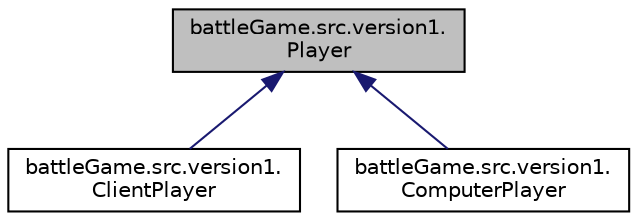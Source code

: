 digraph "battleGame.src.version1.Player"
{
  edge [fontname="Helvetica",fontsize="10",labelfontname="Helvetica",labelfontsize="10"];
  node [fontname="Helvetica",fontsize="10",shape=record];
  Node1 [label="battleGame.src.version1.\lPlayer",height=0.2,width=0.4,color="black", fillcolor="grey75", style="filled", fontcolor="black"];
  Node1 -> Node2 [dir="back",color="midnightblue",fontsize="10",style="solid",fontname="Helvetica"];
  Node2 [label="battleGame.src.version1.\lClientPlayer",height=0.2,width=0.4,color="black", fillcolor="white", style="filled",URL="$classbattleGame_1_1src_1_1version1_1_1ClientPlayer.html"];
  Node1 -> Node3 [dir="back",color="midnightblue",fontsize="10",style="solid",fontname="Helvetica"];
  Node3 [label="battleGame.src.version1.\lComputerPlayer",height=0.2,width=0.4,color="black", fillcolor="white", style="filled",URL="$classbattleGame_1_1src_1_1version1_1_1ComputerPlayer.html"];
}
